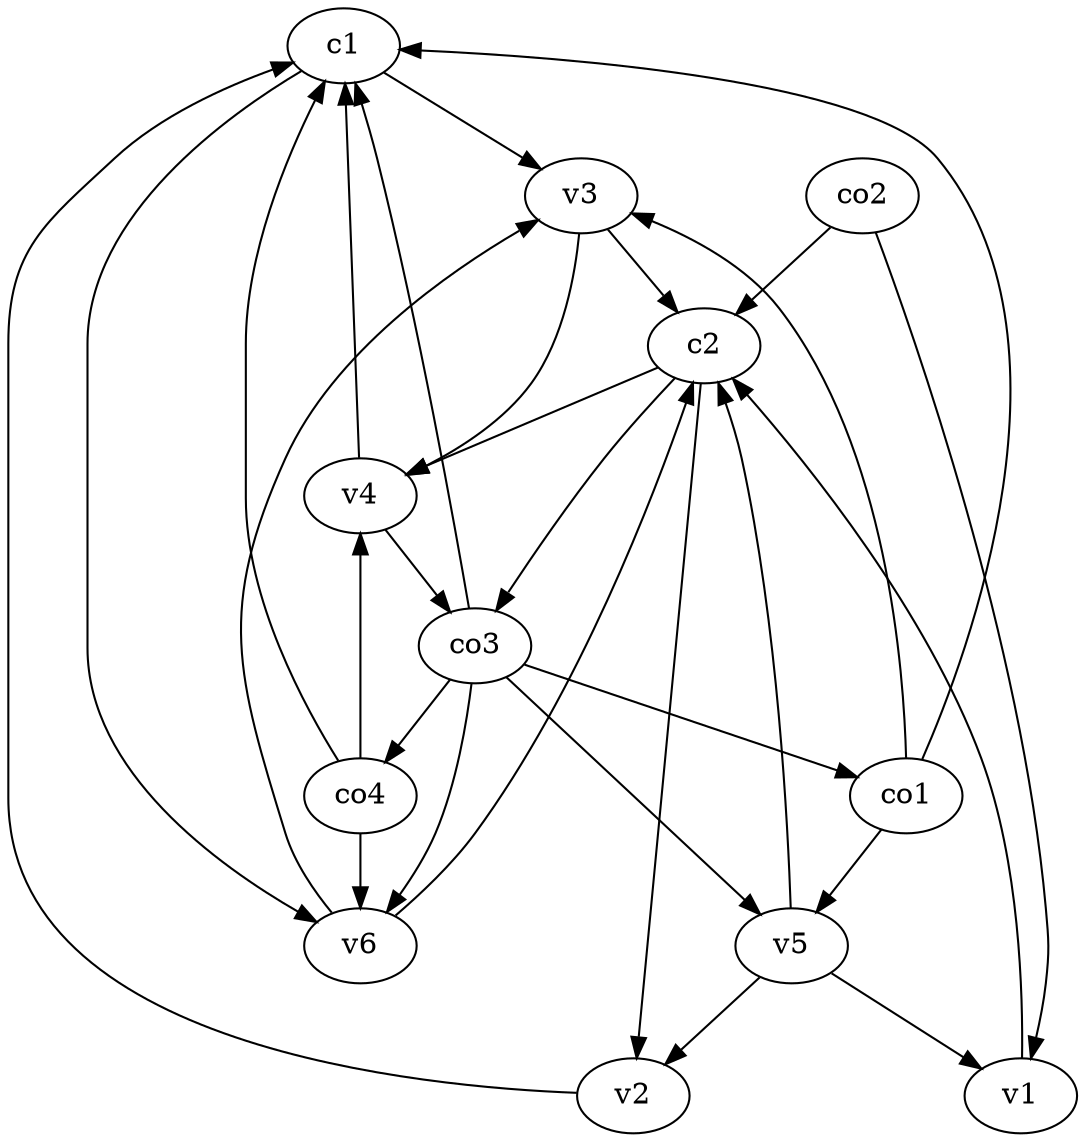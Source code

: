 strict digraph  {
c1;
c2;
v1;
v2;
v3;
v4;
v5;
v6;
co1;
co2;
co3;
co4;
c1 -> v6  [weight=1];
c1 -> v3  [weight=1];
c2 -> co3  [weight=1];
c2 -> v4  [weight=1];
c2 -> v2  [weight=1];
v1 -> c2  [weight=1];
v2 -> c1  [weight=1];
v3 -> c2  [weight=1];
v3 -> v4  [weight=1];
v4 -> c1  [weight=1];
v4 -> co3  [weight=1];
v5 -> c2  [weight=1];
v5 -> v1  [weight=1];
v5 -> v2  [weight=1];
v6 -> c2  [weight=1];
v6 -> v3  [weight=1];
co1 -> c1  [weight=1];
co1 -> v3  [weight=1];
co1 -> v5  [weight=1];
co2 -> c2  [weight=1];
co2 -> v1  [weight=1];
co3 -> c1  [weight=1];
co3 -> co1  [weight=1];
co3 -> v5  [weight=1];
co3 -> v6  [weight=1];
co3 -> co4  [weight=1];
co4 -> c1  [weight=1];
co4 -> v6  [weight=1];
co4 -> v4  [weight=1];
}

